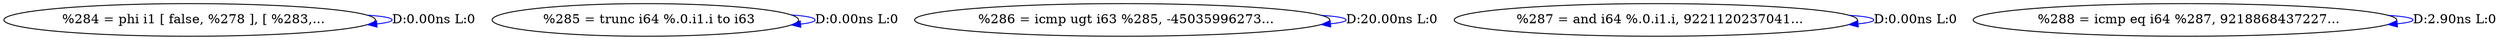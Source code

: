 digraph {
Node0x33411f0[label="  %284 = phi i1 [ false, %278 ], [ %283,..."];
Node0x33411f0 -> Node0x33411f0[label="D:0.00ns L:0",color=blue];
Node0x33412d0[label="  %285 = trunc i64 %.0.i1.i to i63"];
Node0x33412d0 -> Node0x33412d0[label="D:0.00ns L:0",color=blue];
Node0x33413b0[label="  %286 = icmp ugt i63 %285, -45035996273..."];
Node0x33413b0 -> Node0x33413b0[label="D:20.00ns L:0",color=blue];
Node0x3341490[label="  %287 = and i64 %.0.i1.i, 9221120237041..."];
Node0x3341490 -> Node0x3341490[label="D:0.00ns L:0",color=blue];
Node0x3341570[label="  %288 = icmp eq i64 %287, 9218868437227..."];
Node0x3341570 -> Node0x3341570[label="D:2.90ns L:0",color=blue];
}
